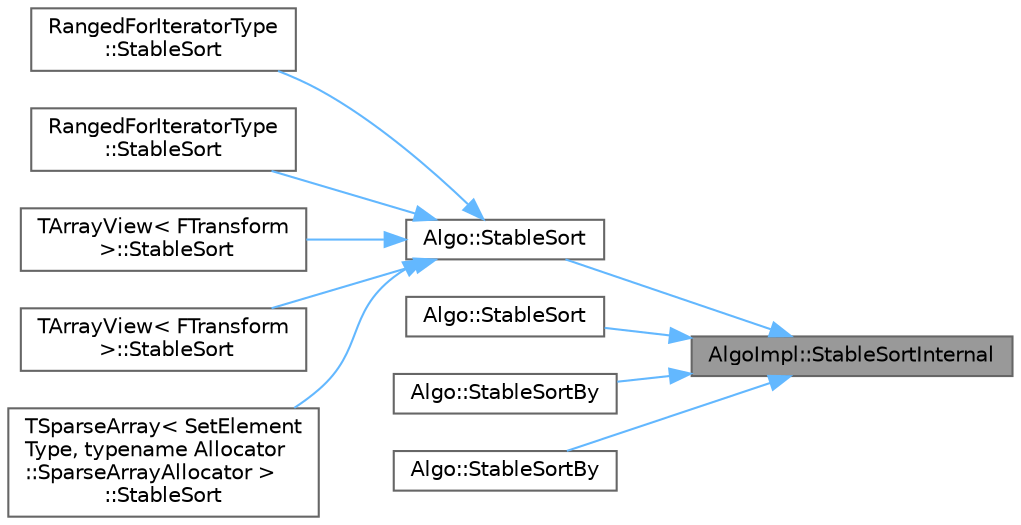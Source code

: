 digraph "AlgoImpl::StableSortInternal"
{
 // INTERACTIVE_SVG=YES
 // LATEX_PDF_SIZE
  bgcolor="transparent";
  edge [fontname=Helvetica,fontsize=10,labelfontname=Helvetica,labelfontsize=10];
  node [fontname=Helvetica,fontsize=10,shape=box,height=0.2,width=0.4];
  rankdir="RL";
  Node1 [id="Node000001",label="AlgoImpl::StableSortInternal",height=0.2,width=0.4,color="gray40", fillcolor="grey60", style="filled", fontcolor="black",tooltip="Sort elements using user defined projection and predicate classes."];
  Node1 -> Node2 [id="edge1_Node000001_Node000002",dir="back",color="steelblue1",style="solid",tooltip=" "];
  Node2 [id="Node000002",label="Algo::StableSort",height=0.2,width=0.4,color="grey40", fillcolor="white", style="filled",URL="$db/d33/namespaceAlgo.html#aa939f9753e2c67d3b37c63dcb6fc284d",tooltip="Sort a range of elements using its operator<."];
  Node2 -> Node3 [id="edge2_Node000002_Node000003",dir="back",color="steelblue1",style="solid",tooltip=" "];
  Node3 [id="Node000003",label="RangedForIteratorType\l::StableSort",height=0.2,width=0.4,color="grey40", fillcolor="white", style="filled",URL="$d4/d52/classTArray.html#a8fbb91cfc4750db7cfae97805ca76fc4",tooltip=" "];
  Node2 -> Node4 [id="edge3_Node000002_Node000004",dir="back",color="steelblue1",style="solid",tooltip=" "];
  Node4 [id="Node000004",label="RangedForIteratorType\l::StableSort",height=0.2,width=0.4,color="grey40", fillcolor="white", style="filled",URL="$d4/d52/classTArray.html#ace987555ed4a0445b730cd7f237c3831",tooltip=" "];
  Node2 -> Node5 [id="edge4_Node000002_Node000005",dir="back",color="steelblue1",style="solid",tooltip=" "];
  Node5 [id="Node000005",label="TArrayView\< FTransform\l \>::StableSort",height=0.2,width=0.4,color="grey40", fillcolor="white", style="filled",URL="$db/d13/classTArrayView.html#a208d12b031cd9337927e39333c0b6590",tooltip=" "];
  Node2 -> Node6 [id="edge5_Node000002_Node000006",dir="back",color="steelblue1",style="solid",tooltip=" "];
  Node6 [id="Node000006",label="TArrayView\< FTransform\l \>::StableSort",height=0.2,width=0.4,color="grey40", fillcolor="white", style="filled",URL="$db/d13/classTArrayView.html#a5e61935fabdd58bbc088d41ab97fecb3",tooltip=" "];
  Node2 -> Node7 [id="edge6_Node000002_Node000007",dir="back",color="steelblue1",style="solid",tooltip=" "];
  Node7 [id="Node000007",label="TSparseArray\< SetElement\lType, typename Allocator\l::SparseArrayAllocator \>\l::StableSort",height=0.2,width=0.4,color="grey40", fillcolor="white", style="filled",URL="$d0/db8/classTSparseArray.html#a14aa165de7b67f8f5e238f956157c3c9",tooltip=" "];
  Node1 -> Node8 [id="edge7_Node000001_Node000008",dir="back",color="steelblue1",style="solid",tooltip=" "];
  Node8 [id="Node000008",label="Algo::StableSort",height=0.2,width=0.4,color="grey40", fillcolor="white", style="filled",URL="$db/d33/namespaceAlgo.html#ad129e3adad9f61393d68790d4e6d0861",tooltip="Sort a range of elements using a user-defined predicate class."];
  Node1 -> Node9 [id="edge8_Node000001_Node000009",dir="back",color="steelblue1",style="solid",tooltip=" "];
  Node9 [id="Node000009",label="Algo::StableSortBy",height=0.2,width=0.4,color="grey40", fillcolor="white", style="filled",URL="$db/d33/namespaceAlgo.html#a603ee30f1b1140b14faef817e5753ffb",tooltip="Sort a range of elements by a projection using the projection's operator<."];
  Node1 -> Node10 [id="edge9_Node000001_Node000010",dir="back",color="steelblue1",style="solid",tooltip=" "];
  Node10 [id="Node000010",label="Algo::StableSortBy",height=0.2,width=0.4,color="grey40", fillcolor="white", style="filled",URL="$db/d33/namespaceAlgo.html#a85fa315414b14d5bef2984f34434eb76",tooltip="Sort a range of elements by a projection using a user-defined predicate class."];
}

